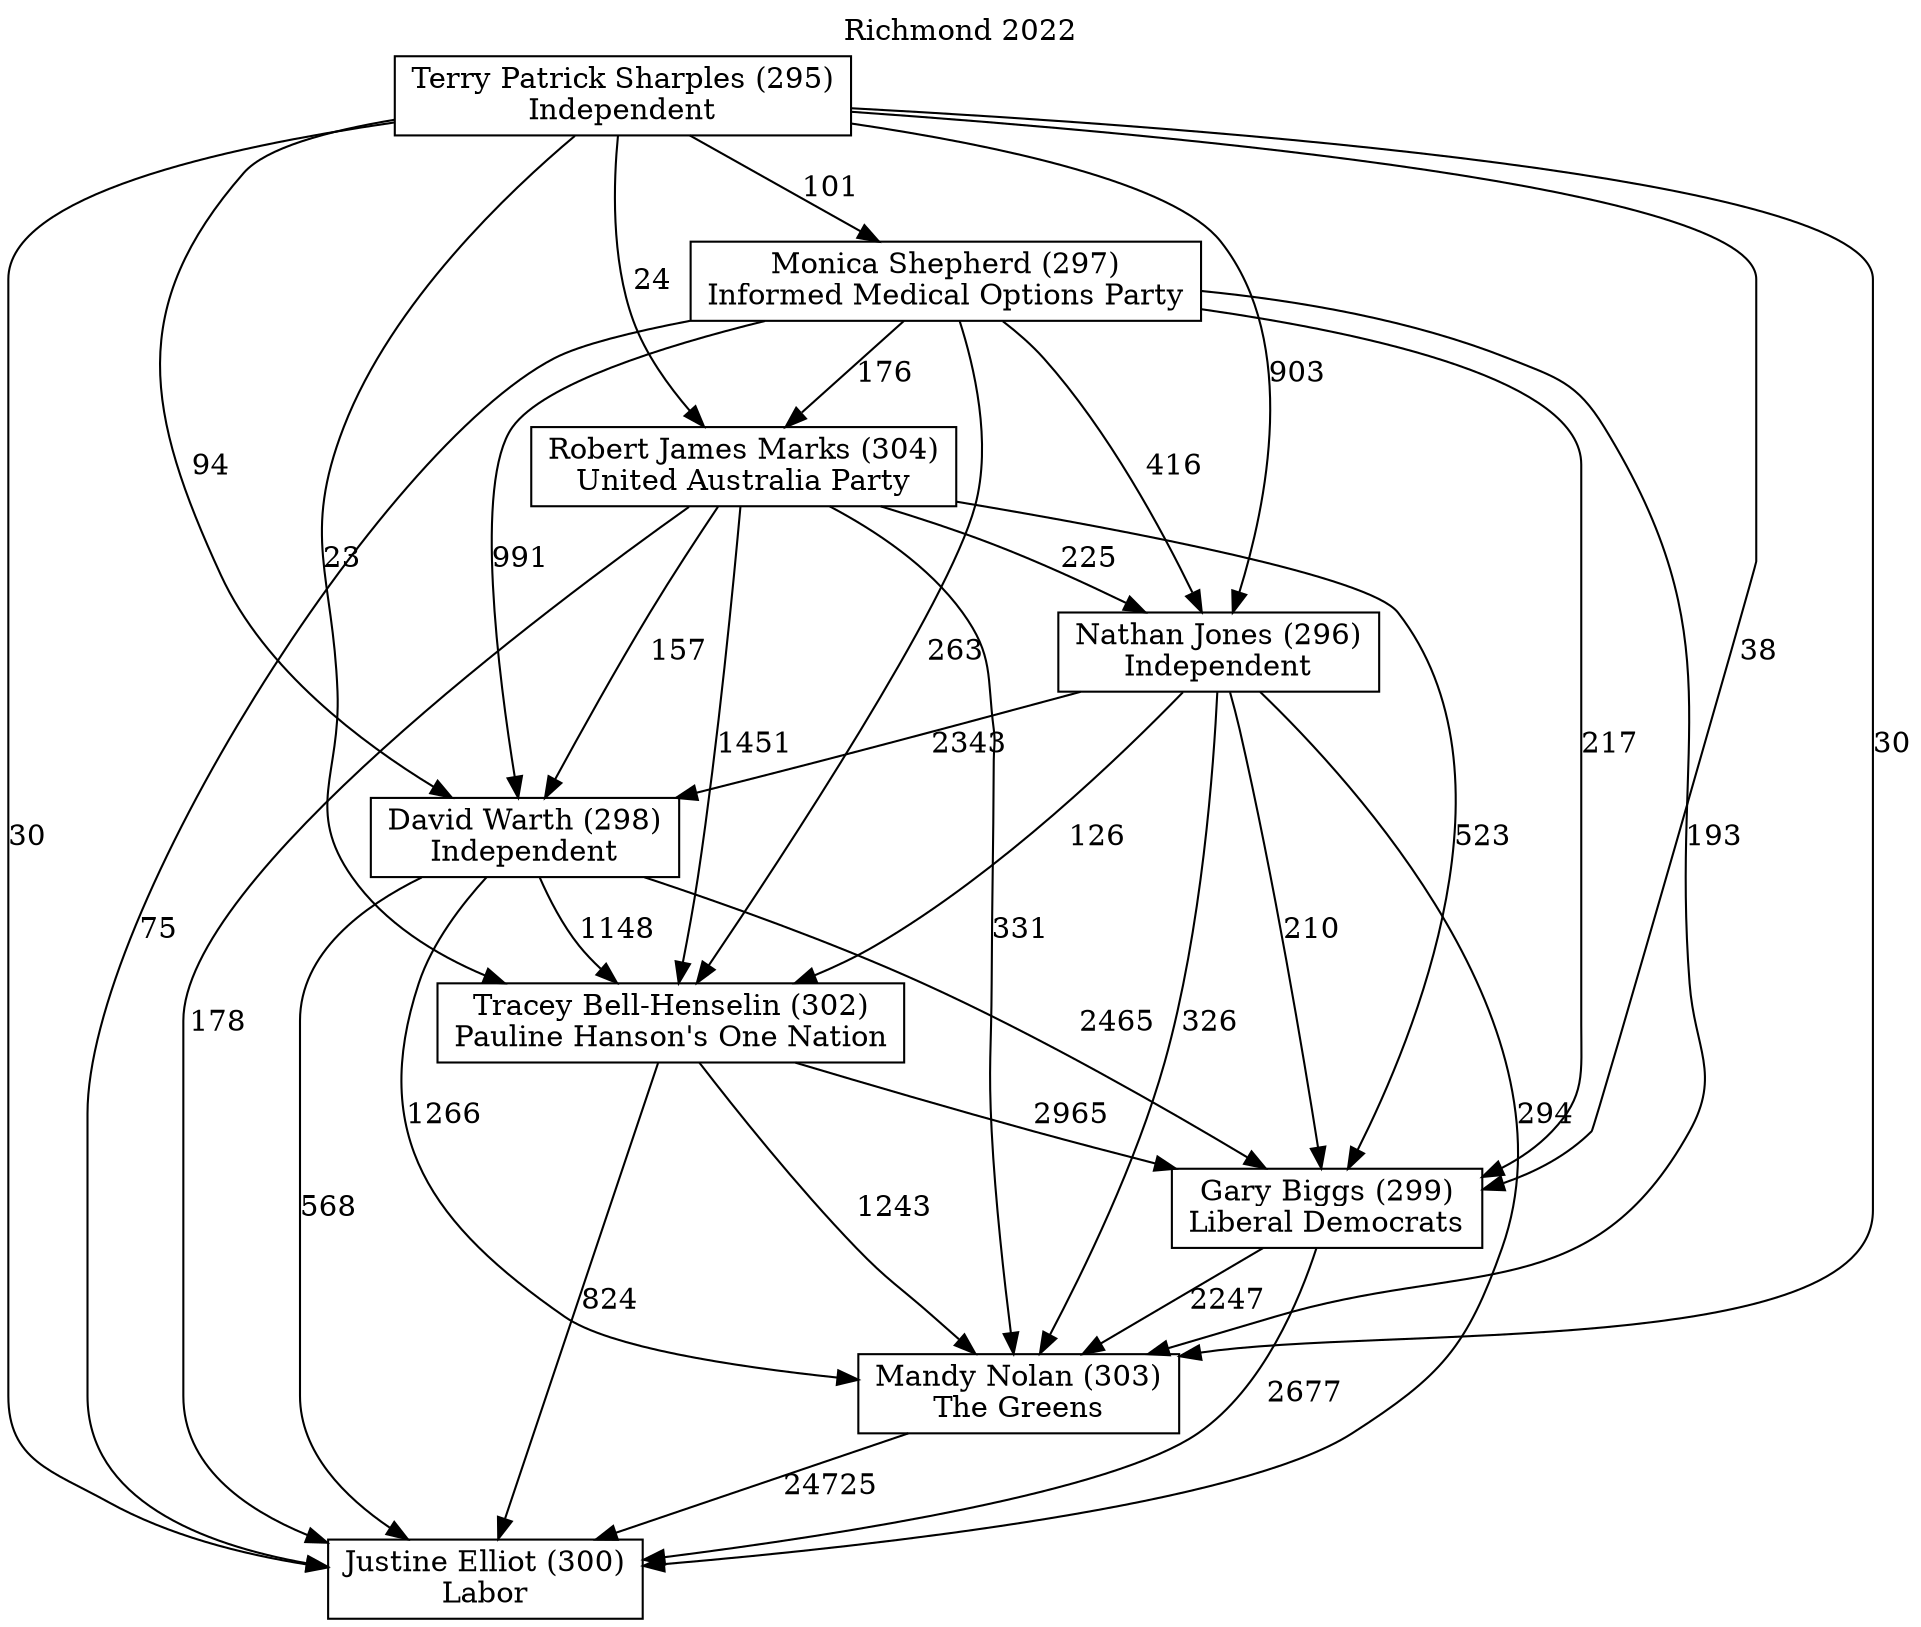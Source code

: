 // House preference flow
digraph "Justine Elliot (300)_Richmond_2022" {
	graph [label="Richmond 2022" labelloc=t mclimit=10]
	node [shape=box]
	"David Warth (298)" [label="David Warth (298)
Independent"]
	"Gary Biggs (299)" [label="Gary Biggs (299)
Liberal Democrats"]
	"Justine Elliot (300)" [label="Justine Elliot (300)
Labor"]
	"Mandy Nolan (303)" [label="Mandy Nolan (303)
The Greens"]
	"Monica Shepherd (297)" [label="Monica Shepherd (297)
Informed Medical Options Party"]
	"Nathan Jones (296)" [label="Nathan Jones (296)
Independent"]
	"Robert James Marks (304)" [label="Robert James Marks (304)
United Australia Party"]
	"Terry Patrick Sharples (295)" [label="Terry Patrick Sharples (295)
Independent"]
	"Tracey Bell-Henselin (302)" [label="Tracey Bell-Henselin (302)
Pauline Hanson's One Nation"]
	"David Warth (298)" -> "Gary Biggs (299)" [label=2465]
	"David Warth (298)" -> "Justine Elliot (300)" [label=568]
	"David Warth (298)" -> "Mandy Nolan (303)" [label=1266]
	"David Warth (298)" -> "Tracey Bell-Henselin (302)" [label=1148]
	"Gary Biggs (299)" -> "Justine Elliot (300)" [label=2677]
	"Gary Biggs (299)" -> "Mandy Nolan (303)" [label=2247]
	"Mandy Nolan (303)" -> "Justine Elliot (300)" [label=24725]
	"Monica Shepherd (297)" -> "David Warth (298)" [label=991]
	"Monica Shepherd (297)" -> "Gary Biggs (299)" [label=217]
	"Monica Shepherd (297)" -> "Justine Elliot (300)" [label=75]
	"Monica Shepherd (297)" -> "Mandy Nolan (303)" [label=193]
	"Monica Shepherd (297)" -> "Nathan Jones (296)" [label=416]
	"Monica Shepherd (297)" -> "Robert James Marks (304)" [label=176]
	"Monica Shepherd (297)" -> "Tracey Bell-Henselin (302)" [label=263]
	"Nathan Jones (296)" -> "David Warth (298)" [label=2343]
	"Nathan Jones (296)" -> "Gary Biggs (299)" [label=210]
	"Nathan Jones (296)" -> "Justine Elliot (300)" [label=294]
	"Nathan Jones (296)" -> "Mandy Nolan (303)" [label=326]
	"Nathan Jones (296)" -> "Tracey Bell-Henselin (302)" [label=126]
	"Robert James Marks (304)" -> "David Warth (298)" [label=157]
	"Robert James Marks (304)" -> "Gary Biggs (299)" [label=523]
	"Robert James Marks (304)" -> "Justine Elliot (300)" [label=178]
	"Robert James Marks (304)" -> "Mandy Nolan (303)" [label=331]
	"Robert James Marks (304)" -> "Nathan Jones (296)" [label=225]
	"Robert James Marks (304)" -> "Tracey Bell-Henselin (302)" [label=1451]
	"Terry Patrick Sharples (295)" -> "David Warth (298)" [label=94]
	"Terry Patrick Sharples (295)" -> "Gary Biggs (299)" [label=38]
	"Terry Patrick Sharples (295)" -> "Justine Elliot (300)" [label=30]
	"Terry Patrick Sharples (295)" -> "Mandy Nolan (303)" [label=30]
	"Terry Patrick Sharples (295)" -> "Monica Shepherd (297)" [label=101]
	"Terry Patrick Sharples (295)" -> "Nathan Jones (296)" [label=903]
	"Terry Patrick Sharples (295)" -> "Robert James Marks (304)" [label=24]
	"Terry Patrick Sharples (295)" -> "Tracey Bell-Henselin (302)" [label=23]
	"Tracey Bell-Henselin (302)" -> "Gary Biggs (299)" [label=2965]
	"Tracey Bell-Henselin (302)" -> "Justine Elliot (300)" [label=824]
	"Tracey Bell-Henselin (302)" -> "Mandy Nolan (303)" [label=1243]
}
